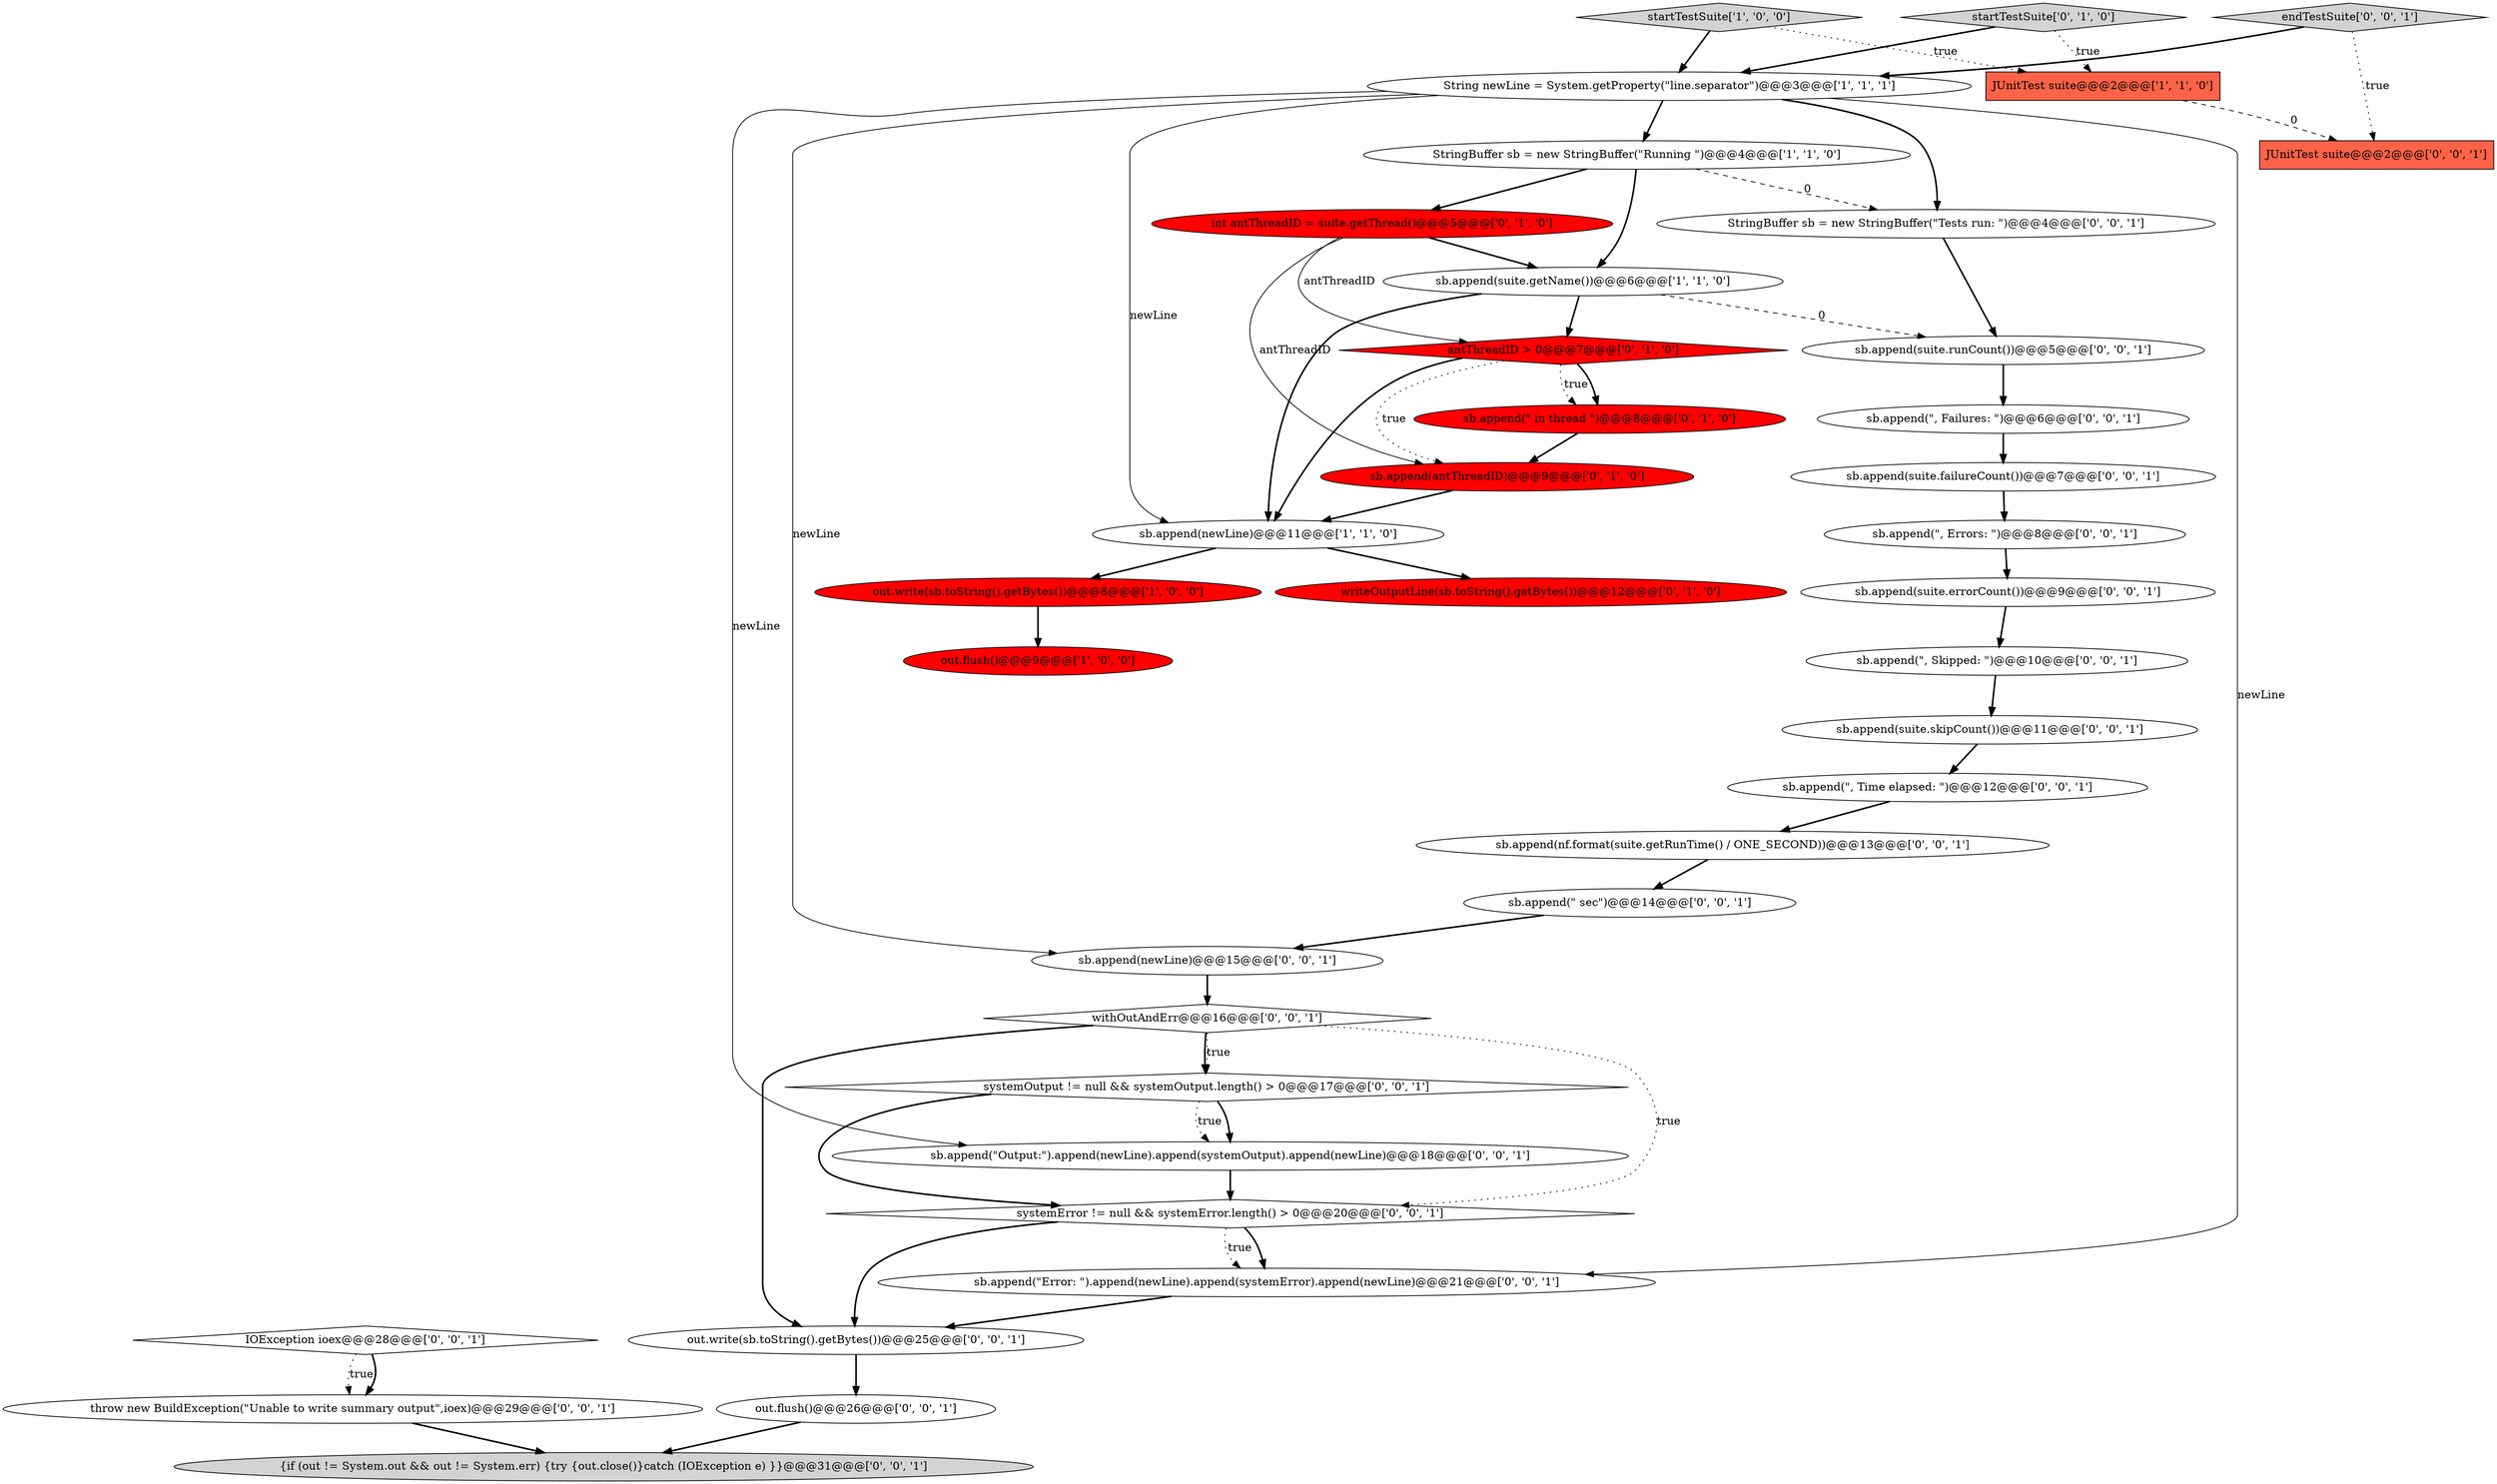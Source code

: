 digraph {
27 [style = filled, label = "sb.append(\", Skipped: \")@@@10@@@['0', '0', '1']", fillcolor = white, shape = ellipse image = "AAA0AAABBB3BBB"];
1 [style = filled, label = "sb.append(newLine)@@@11@@@['1', '1', '0']", fillcolor = white, shape = ellipse image = "AAA0AAABBB1BBB"];
14 [style = filled, label = "sb.append(\", Failures: \")@@@6@@@['0', '0', '1']", fillcolor = white, shape = ellipse image = "AAA0AAABBB3BBB"];
36 [style = filled, label = "sb.append(suite.errorCount())@@@9@@@['0', '0', '1']", fillcolor = white, shape = ellipse image = "AAA0AAABBB3BBB"];
6 [style = filled, label = "startTestSuite['1', '0', '0']", fillcolor = lightgray, shape = diamond image = "AAA0AAABBB1BBB"];
2 [style = filled, label = "out.write(sb.toString().getBytes())@@@8@@@['1', '0', '0']", fillcolor = red, shape = ellipse image = "AAA1AAABBB1BBB"];
17 [style = filled, label = "JUnitTest suite@@@2@@@['0', '0', '1']", fillcolor = tomato, shape = box image = "AAA0AAABBB3BBB"];
23 [style = filled, label = "StringBuffer sb = new StringBuffer(\"Tests run: \")@@@4@@@['0', '0', '1']", fillcolor = white, shape = ellipse image = "AAA0AAABBB3BBB"];
15 [style = filled, label = "sb.append(\"Error: \").append(newLine).append(systemError).append(newLine)@@@21@@@['0', '0', '1']", fillcolor = white, shape = ellipse image = "AAA0AAABBB3BBB"];
12 [style = filled, label = "sb.append(\" in thread \")@@@8@@@['0', '1', '0']", fillcolor = red, shape = ellipse image = "AAA1AAABBB2BBB"];
3 [style = filled, label = "sb.append(suite.getName())@@@6@@@['1', '1', '0']", fillcolor = white, shape = ellipse image = "AAA0AAABBB1BBB"];
28 [style = filled, label = "sb.append(\", Errors: \")@@@8@@@['0', '0', '1']", fillcolor = white, shape = ellipse image = "AAA0AAABBB3BBB"];
19 [style = filled, label = "systemOutput != null && systemOutput.length() > 0@@@17@@@['0', '0', '1']", fillcolor = white, shape = diamond image = "AAA0AAABBB3BBB"];
24 [style = filled, label = "endTestSuite['0', '0', '1']", fillcolor = lightgray, shape = diamond image = "AAA0AAABBB3BBB"];
9 [style = filled, label = "writeOutputLine(sb.toString().getBytes())@@@12@@@['0', '1', '0']", fillcolor = red, shape = ellipse image = "AAA1AAABBB2BBB"];
16 [style = filled, label = "{if (out != System.out && out != System.err) {try {out.close()}catch (IOException e) }}@@@31@@@['0', '0', '1']", fillcolor = lightgray, shape = ellipse image = "AAA0AAABBB3BBB"];
8 [style = filled, label = "sb.append(antThreadID)@@@9@@@['0', '1', '0']", fillcolor = red, shape = ellipse image = "AAA1AAABBB2BBB"];
10 [style = filled, label = "startTestSuite['0', '1', '0']", fillcolor = lightgray, shape = diamond image = "AAA0AAABBB2BBB"];
4 [style = filled, label = "StringBuffer sb = new StringBuffer(\"Running \")@@@4@@@['1', '1', '0']", fillcolor = white, shape = ellipse image = "AAA0AAABBB1BBB"];
26 [style = filled, label = "sb.append(\" sec\")@@@14@@@['0', '0', '1']", fillcolor = white, shape = ellipse image = "AAA0AAABBB3BBB"];
25 [style = filled, label = "throw new BuildException(\"Unable to write summary output\",ioex)@@@29@@@['0', '0', '1']", fillcolor = white, shape = ellipse image = "AAA0AAABBB3BBB"];
20 [style = filled, label = "sb.append(newLine)@@@15@@@['0', '0', '1']", fillcolor = white, shape = ellipse image = "AAA0AAABBB3BBB"];
35 [style = filled, label = "withOutAndErr@@@16@@@['0', '0', '1']", fillcolor = white, shape = diamond image = "AAA0AAABBB3BBB"];
32 [style = filled, label = "IOException ioex@@@28@@@['0', '0', '1']", fillcolor = white, shape = diamond image = "AAA0AAABBB3BBB"];
21 [style = filled, label = "sb.append(suite.failureCount())@@@7@@@['0', '0', '1']", fillcolor = white, shape = ellipse image = "AAA0AAABBB3BBB"];
31 [style = filled, label = "sb.append(\"Output:\").append(newLine).append(systemOutput).append(newLine)@@@18@@@['0', '0', '1']", fillcolor = white, shape = ellipse image = "AAA0AAABBB3BBB"];
11 [style = filled, label = "antThreadID > 0@@@7@@@['0', '1', '0']", fillcolor = red, shape = diamond image = "AAA1AAABBB2BBB"];
5 [style = filled, label = "JUnitTest suite@@@2@@@['1', '1', '0']", fillcolor = tomato, shape = box image = "AAA0AAABBB1BBB"];
33 [style = filled, label = "sb.append(\", Time elapsed: \")@@@12@@@['0', '0', '1']", fillcolor = white, shape = ellipse image = "AAA0AAABBB3BBB"];
18 [style = filled, label = "sb.append(suite.runCount())@@@5@@@['0', '0', '1']", fillcolor = white, shape = ellipse image = "AAA0AAABBB3BBB"];
13 [style = filled, label = "int antThreadID = suite.getThread()@@@5@@@['0', '1', '0']", fillcolor = red, shape = ellipse image = "AAA1AAABBB2BBB"];
34 [style = filled, label = "sb.append(nf.format(suite.getRunTime() / ONE_SECOND))@@@13@@@['0', '0', '1']", fillcolor = white, shape = ellipse image = "AAA0AAABBB3BBB"];
0 [style = filled, label = "String newLine = System.getProperty(\"line.separator\")@@@3@@@['1', '1', '1']", fillcolor = white, shape = ellipse image = "AAA0AAABBB1BBB"];
29 [style = filled, label = "out.write(sb.toString().getBytes())@@@25@@@['0', '0', '1']", fillcolor = white, shape = ellipse image = "AAA0AAABBB3BBB"];
37 [style = filled, label = "systemError != null && systemError.length() > 0@@@20@@@['0', '0', '1']", fillcolor = white, shape = diamond image = "AAA0AAABBB3BBB"];
7 [style = filled, label = "out.flush()@@@9@@@['1', '0', '0']", fillcolor = red, shape = ellipse image = "AAA1AAABBB1BBB"];
30 [style = filled, label = "out.flush()@@@26@@@['0', '0', '1']", fillcolor = white, shape = ellipse image = "AAA0AAABBB3BBB"];
22 [style = filled, label = "sb.append(suite.skipCount())@@@11@@@['0', '0', '1']", fillcolor = white, shape = ellipse image = "AAA0AAABBB3BBB"];
4->3 [style = bold, label=""];
31->37 [style = bold, label=""];
22->33 [style = bold, label=""];
15->29 [style = bold, label=""];
28->36 [style = bold, label=""];
35->29 [style = bold, label=""];
3->1 [style = bold, label=""];
29->30 [style = bold, label=""];
11->1 [style = bold, label=""];
19->31 [style = bold, label=""];
24->0 [style = bold, label=""];
3->18 [style = dashed, label="0"];
24->17 [style = dotted, label="true"];
4->13 [style = bold, label=""];
11->12 [style = dotted, label="true"];
35->19 [style = bold, label=""];
0->20 [style = solid, label="newLine"];
3->11 [style = bold, label=""];
37->29 [style = bold, label=""];
13->8 [style = solid, label="antThreadID"];
11->12 [style = bold, label=""];
6->0 [style = bold, label=""];
37->15 [style = bold, label=""];
35->19 [style = dotted, label="true"];
25->16 [style = bold, label=""];
27->22 [style = bold, label=""];
10->5 [style = dotted, label="true"];
37->15 [style = dotted, label="true"];
1->9 [style = bold, label=""];
21->28 [style = bold, label=""];
19->37 [style = bold, label=""];
19->31 [style = dotted, label="true"];
0->15 [style = solid, label="newLine"];
8->1 [style = bold, label=""];
32->25 [style = dotted, label="true"];
0->23 [style = bold, label=""];
36->27 [style = bold, label=""];
13->3 [style = bold, label=""];
5->17 [style = dashed, label="0"];
34->26 [style = bold, label=""];
0->4 [style = bold, label=""];
12->8 [style = bold, label=""];
13->11 [style = solid, label="antThreadID"];
10->0 [style = bold, label=""];
32->25 [style = bold, label=""];
0->1 [style = solid, label="newLine"];
11->8 [style = dotted, label="true"];
1->2 [style = bold, label=""];
0->31 [style = solid, label="newLine"];
35->37 [style = dotted, label="true"];
20->35 [style = bold, label=""];
2->7 [style = bold, label=""];
30->16 [style = bold, label=""];
4->23 [style = dashed, label="0"];
33->34 [style = bold, label=""];
18->14 [style = bold, label=""];
23->18 [style = bold, label=""];
14->21 [style = bold, label=""];
26->20 [style = bold, label=""];
6->5 [style = dotted, label="true"];
}
